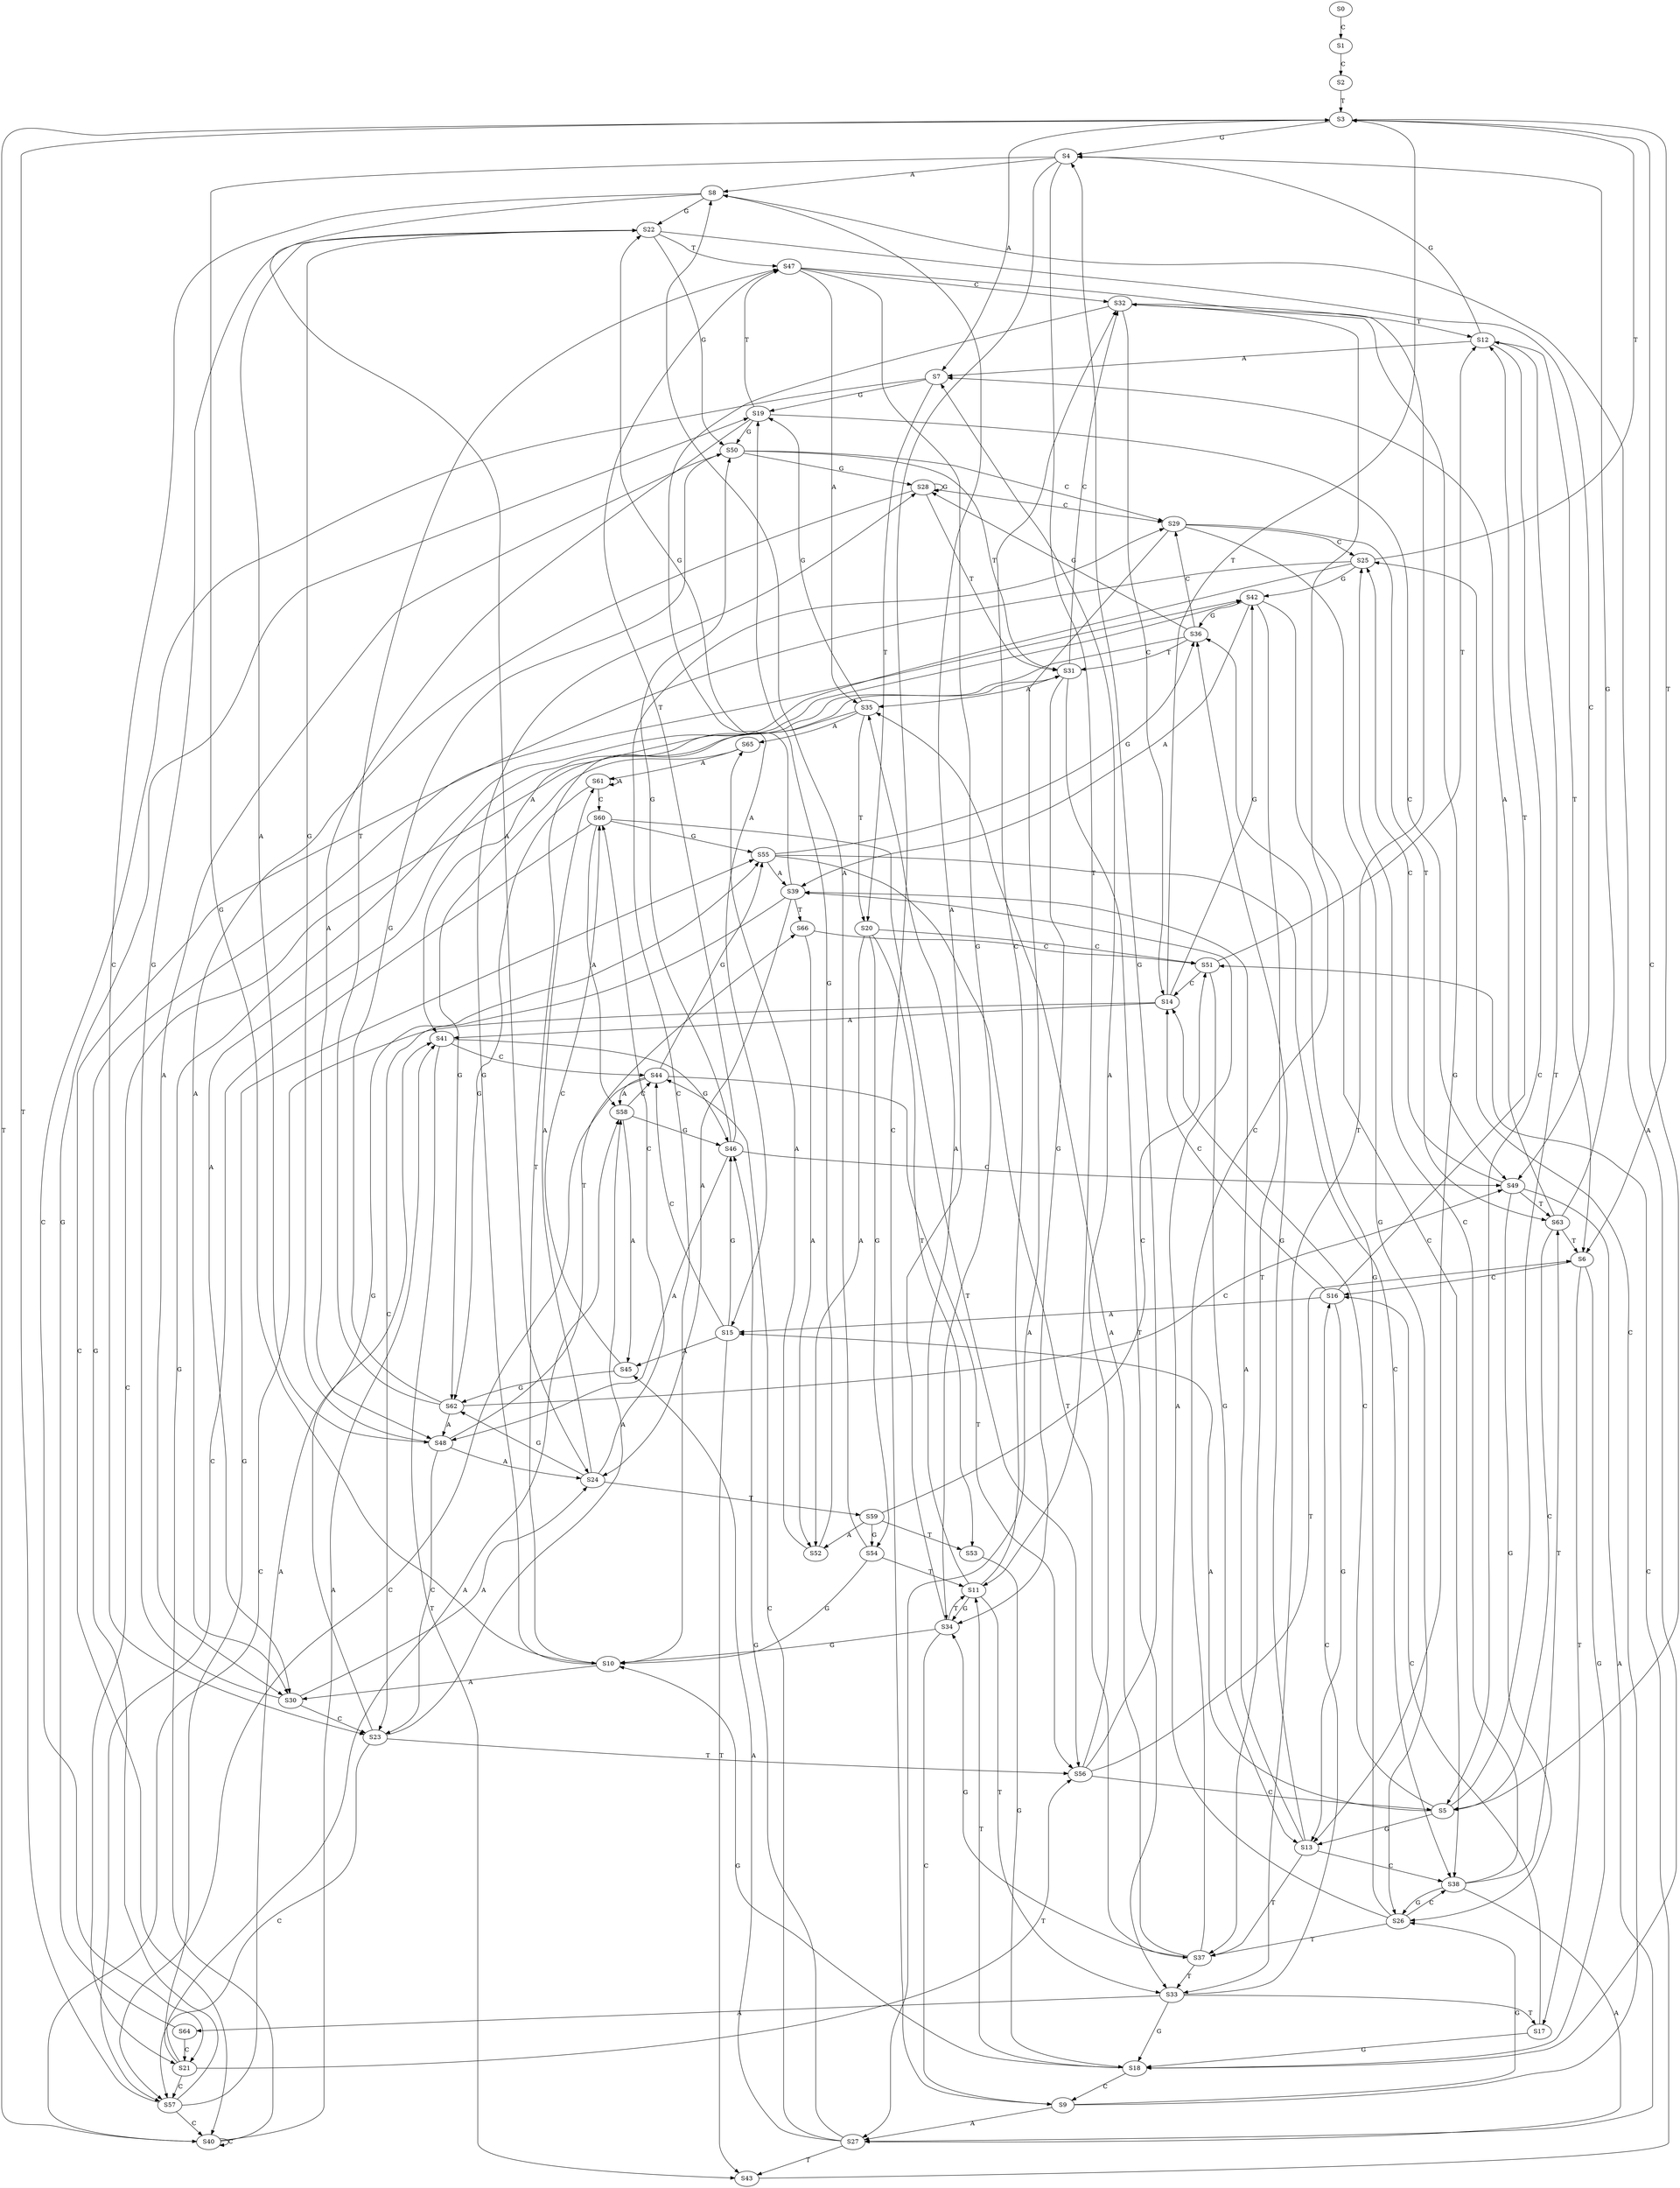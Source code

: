 strict digraph  {
	S0 -> S1 [ label = C ];
	S1 -> S2 [ label = C ];
	S2 -> S3 [ label = T ];
	S3 -> S4 [ label = G ];
	S3 -> S5 [ label = C ];
	S3 -> S6 [ label = T ];
	S3 -> S7 [ label = A ];
	S4 -> S8 [ label = A ];
	S4 -> S9 [ label = C ];
	S4 -> S10 [ label = G ];
	S4 -> S11 [ label = T ];
	S5 -> S12 [ label = T ];
	S5 -> S13 [ label = G ];
	S5 -> S14 [ label = C ];
	S5 -> S15 [ label = A ];
	S6 -> S16 [ label = C ];
	S6 -> S17 [ label = T ];
	S6 -> S18 [ label = G ];
	S7 -> S19 [ label = G ];
	S7 -> S20 [ label = T ];
	S7 -> S21 [ label = C ];
	S8 -> S22 [ label = G ];
	S8 -> S23 [ label = C ];
	S8 -> S24 [ label = A ];
	S9 -> S25 [ label = C ];
	S9 -> S26 [ label = G ];
	S9 -> S27 [ label = A ];
	S10 -> S28 [ label = G ];
	S10 -> S29 [ label = C ];
	S10 -> S30 [ label = A ];
	S10 -> S31 [ label = T ];
	S11 -> S32 [ label = C ];
	S11 -> S33 [ label = T ];
	S11 -> S34 [ label = G ];
	S11 -> S35 [ label = A ];
	S12 -> S4 [ label = G ];
	S12 -> S5 [ label = C ];
	S12 -> S7 [ label = A ];
	S12 -> S6 [ label = T ];
	S13 -> S36 [ label = G ];
	S13 -> S37 [ label = T ];
	S13 -> S38 [ label = C ];
	S13 -> S39 [ label = A ];
	S14 -> S40 [ label = C ];
	S14 -> S41 [ label = A ];
	S14 -> S3 [ label = T ];
	S14 -> S42 [ label = G ];
	S15 -> S43 [ label = T ];
	S15 -> S44 [ label = C ];
	S15 -> S45 [ label = A ];
	S15 -> S46 [ label = G ];
	S16 -> S15 [ label = A ];
	S16 -> S14 [ label = C ];
	S16 -> S13 [ label = G ];
	S16 -> S12 [ label = T ];
	S17 -> S18 [ label = G ];
	S17 -> S16 [ label = C ];
	S18 -> S10 [ label = G ];
	S18 -> S9 [ label = C ];
	S18 -> S11 [ label = T ];
	S18 -> S8 [ label = A ];
	S19 -> S47 [ label = T ];
	S19 -> S48 [ label = A ];
	S19 -> S49 [ label = C ];
	S19 -> S50 [ label = G ];
	S20 -> S51 [ label = C ];
	S20 -> S52 [ label = A ];
	S20 -> S53 [ label = T ];
	S20 -> S54 [ label = G ];
	S21 -> S55 [ label = G ];
	S21 -> S56 [ label = T ];
	S21 -> S57 [ label = C ];
	S21 -> S58 [ label = A ];
	S22 -> S47 [ label = T ];
	S22 -> S50 [ label = G ];
	S22 -> S48 [ label = A ];
	S22 -> S49 [ label = C ];
	S23 -> S56 [ label = T ];
	S23 -> S55 [ label = G ];
	S23 -> S57 [ label = C ];
	S23 -> S58 [ label = A ];
	S24 -> S59 [ label = T ];
	S24 -> S60 [ label = C ];
	S24 -> S61 [ label = A ];
	S24 -> S62 [ label = G ];
	S25 -> S42 [ label = G ];
	S25 -> S41 [ label = A ];
	S25 -> S3 [ label = T ];
	S25 -> S40 [ label = C ];
	S26 -> S36 [ label = G ];
	S26 -> S39 [ label = A ];
	S26 -> S37 [ label = T ];
	S26 -> S38 [ label = C ];
	S27 -> S46 [ label = G ];
	S27 -> S44 [ label = C ];
	S27 -> S45 [ label = A ];
	S27 -> S43 [ label = T ];
	S28 -> S31 [ label = T ];
	S28 -> S29 [ label = C ];
	S28 -> S28 [ label = G ];
	S28 -> S30 [ label = A ];
	S29 -> S63 [ label = T ];
	S29 -> S25 [ label = C ];
	S29 -> S27 [ label = A ];
	S29 -> S26 [ label = G ];
	S30 -> S24 [ label = A ];
	S30 -> S22 [ label = G ];
	S30 -> S23 [ label = C ];
	S31 -> S35 [ label = A ];
	S31 -> S32 [ label = C ];
	S31 -> S34 [ label = G ];
	S31 -> S33 [ label = T ];
	S32 -> S12 [ label = T ];
	S32 -> S13 [ label = G ];
	S32 -> S15 [ label = A ];
	S32 -> S14 [ label = C ];
	S33 -> S16 [ label = C ];
	S33 -> S18 [ label = G ];
	S33 -> S64 [ label = A ];
	S33 -> S17 [ label = T ];
	S34 -> S11 [ label = T ];
	S34 -> S10 [ label = G ];
	S34 -> S8 [ label = A ];
	S34 -> S9 [ label = C ];
	S35 -> S20 [ label = T ];
	S35 -> S19 [ label = G ];
	S35 -> S65 [ label = A ];
	S35 -> S21 [ label = C ];
	S36 -> S30 [ label = A ];
	S36 -> S28 [ label = G ];
	S36 -> S29 [ label = C ];
	S36 -> S31 [ label = T ];
	S37 -> S32 [ label = C ];
	S37 -> S35 [ label = A ];
	S37 -> S34 [ label = G ];
	S37 -> S33 [ label = T ];
	S38 -> S26 [ label = G ];
	S38 -> S63 [ label = T ];
	S38 -> S25 [ label = C ];
	S38 -> S27 [ label = A ];
	S39 -> S24 [ label = A ];
	S39 -> S23 [ label = C ];
	S39 -> S22 [ label = G ];
	S39 -> S66 [ label = T ];
	S40 -> S42 [ label = G ];
	S40 -> S40 [ label = C ];
	S40 -> S41 [ label = A ];
	S40 -> S3 [ label = T ];
	S41 -> S46 [ label = G ];
	S41 -> S43 [ label = T ];
	S41 -> S44 [ label = C ];
	S42 -> S39 [ label = A ];
	S42 -> S36 [ label = G ];
	S42 -> S37 [ label = T ];
	S42 -> S38 [ label = C ];
	S43 -> S51 [ label = C ];
	S44 -> S56 [ label = T ];
	S44 -> S57 [ label = C ];
	S44 -> S58 [ label = A ];
	S44 -> S55 [ label = G ];
	S45 -> S62 [ label = G ];
	S45 -> S60 [ label = C ];
	S46 -> S50 [ label = G ];
	S46 -> S47 [ label = T ];
	S46 -> S48 [ label = A ];
	S46 -> S49 [ label = C ];
	S47 -> S35 [ label = A ];
	S47 -> S32 [ label = C ];
	S47 -> S34 [ label = G ];
	S47 -> S33 [ label = T ];
	S48 -> S24 [ label = A ];
	S48 -> S23 [ label = C ];
	S48 -> S66 [ label = T ];
	S48 -> S22 [ label = G ];
	S49 -> S25 [ label = C ];
	S49 -> S27 [ label = A ];
	S49 -> S26 [ label = G ];
	S49 -> S63 [ label = T ];
	S50 -> S30 [ label = A ];
	S50 -> S28 [ label = G ];
	S50 -> S31 [ label = T ];
	S50 -> S29 [ label = C ];
	S51 -> S14 [ label = C ];
	S51 -> S13 [ label = G ];
	S51 -> S12 [ label = T ];
	S52 -> S19 [ label = G ];
	S52 -> S65 [ label = A ];
	S53 -> S18 [ label = G ];
	S54 -> S10 [ label = G ];
	S54 -> S8 [ label = A ];
	S54 -> S11 [ label = T ];
	S55 -> S36 [ label = G ];
	S55 -> S39 [ label = A ];
	S55 -> S37 [ label = T ];
	S55 -> S38 [ label = C ];
	S56 -> S7 [ label = A ];
	S56 -> S5 [ label = C ];
	S56 -> S6 [ label = T ];
	S56 -> S4 [ label = G ];
	S57 -> S40 [ label = C ];
	S57 -> S41 [ label = A ];
	S57 -> S3 [ label = T ];
	S57 -> S42 [ label = G ];
	S58 -> S46 [ label = G ];
	S58 -> S44 [ label = C ];
	S58 -> S45 [ label = A ];
	S59 -> S52 [ label = A ];
	S59 -> S51 [ label = C ];
	S59 -> S54 [ label = G ];
	S59 -> S53 [ label = T ];
	S60 -> S58 [ label = A ];
	S60 -> S57 [ label = C ];
	S60 -> S55 [ label = G ];
	S60 -> S56 [ label = T ];
	S61 -> S62 [ label = G ];
	S61 -> S60 [ label = C ];
	S61 -> S61 [ label = A ];
	S62 -> S47 [ label = T ];
	S62 -> S48 [ label = A ];
	S62 -> S49 [ label = C ];
	S62 -> S50 [ label = G ];
	S63 -> S7 [ label = A ];
	S63 -> S5 [ label = C ];
	S63 -> S6 [ label = T ];
	S63 -> S4 [ label = G ];
	S64 -> S21 [ label = C ];
	S64 -> S19 [ label = G ];
	S65 -> S62 [ label = G ];
	S65 -> S61 [ label = A ];
	S66 -> S52 [ label = A ];
	S66 -> S51 [ label = C ];
}
